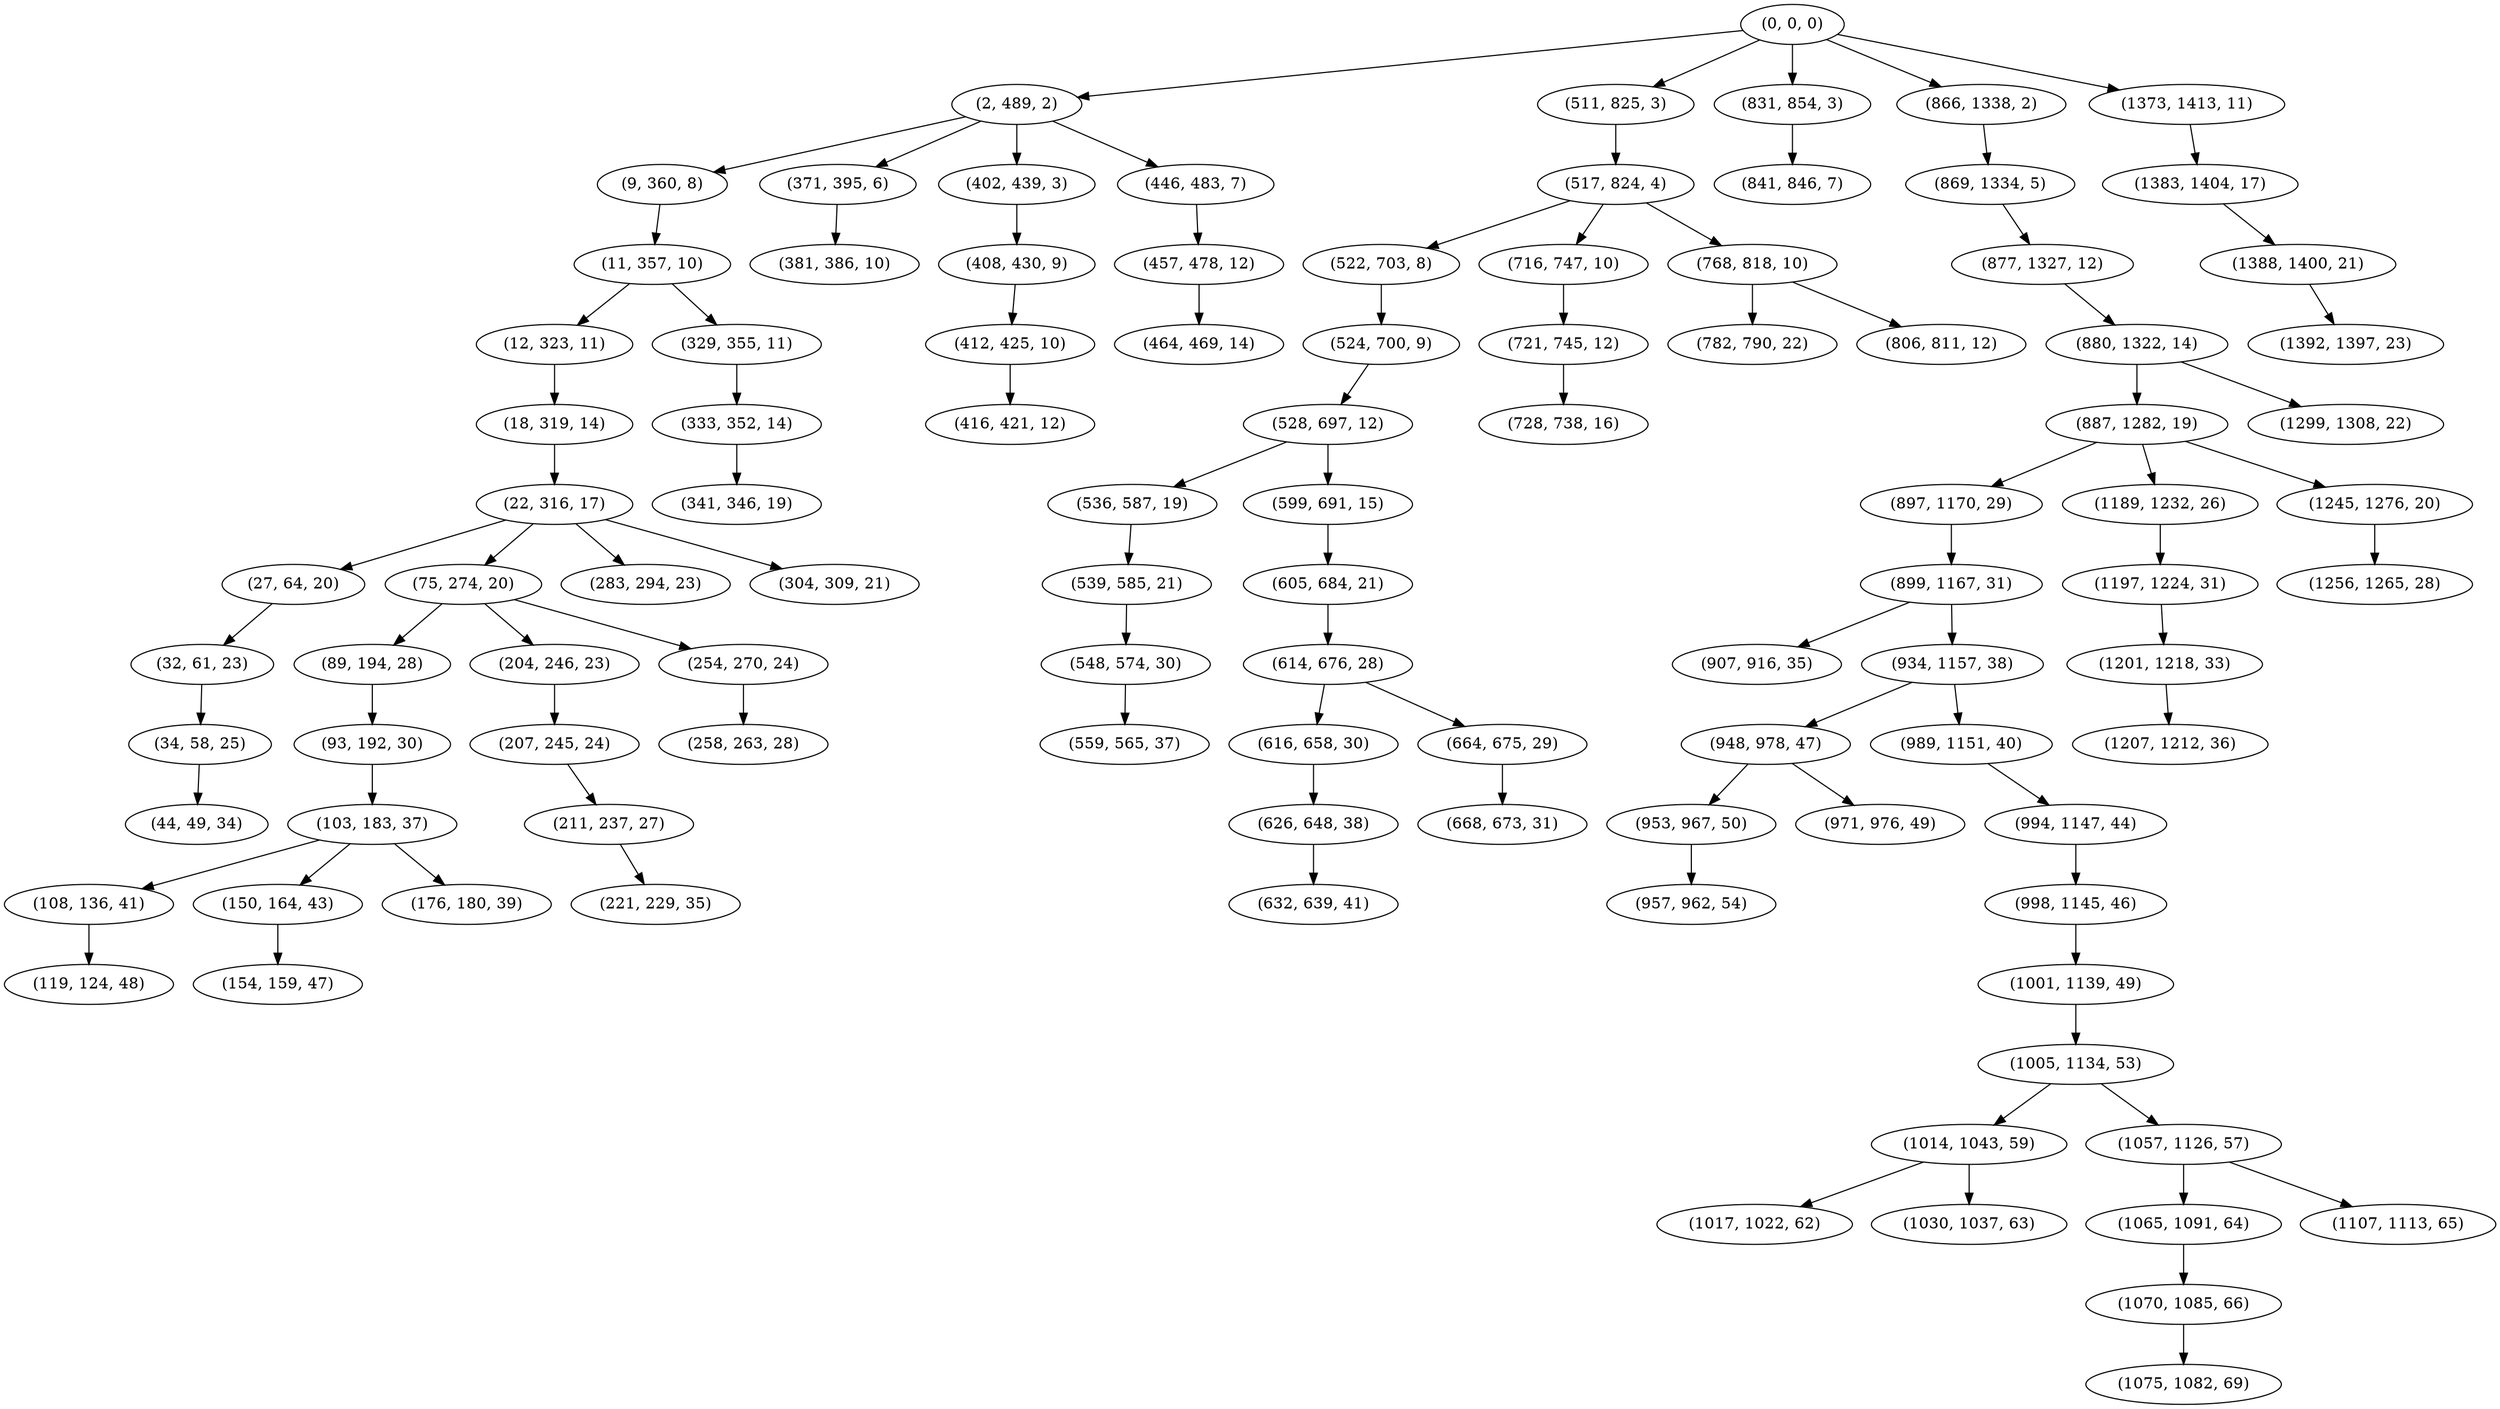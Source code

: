 digraph tree {
    "(0, 0, 0)";
    "(2, 489, 2)";
    "(9, 360, 8)";
    "(11, 357, 10)";
    "(12, 323, 11)";
    "(18, 319, 14)";
    "(22, 316, 17)";
    "(27, 64, 20)";
    "(32, 61, 23)";
    "(34, 58, 25)";
    "(44, 49, 34)";
    "(75, 274, 20)";
    "(89, 194, 28)";
    "(93, 192, 30)";
    "(103, 183, 37)";
    "(108, 136, 41)";
    "(119, 124, 48)";
    "(150, 164, 43)";
    "(154, 159, 47)";
    "(176, 180, 39)";
    "(204, 246, 23)";
    "(207, 245, 24)";
    "(211, 237, 27)";
    "(221, 229, 35)";
    "(254, 270, 24)";
    "(258, 263, 28)";
    "(283, 294, 23)";
    "(304, 309, 21)";
    "(329, 355, 11)";
    "(333, 352, 14)";
    "(341, 346, 19)";
    "(371, 395, 6)";
    "(381, 386, 10)";
    "(402, 439, 3)";
    "(408, 430, 9)";
    "(412, 425, 10)";
    "(416, 421, 12)";
    "(446, 483, 7)";
    "(457, 478, 12)";
    "(464, 469, 14)";
    "(511, 825, 3)";
    "(517, 824, 4)";
    "(522, 703, 8)";
    "(524, 700, 9)";
    "(528, 697, 12)";
    "(536, 587, 19)";
    "(539, 585, 21)";
    "(548, 574, 30)";
    "(559, 565, 37)";
    "(599, 691, 15)";
    "(605, 684, 21)";
    "(614, 676, 28)";
    "(616, 658, 30)";
    "(626, 648, 38)";
    "(632, 639, 41)";
    "(664, 675, 29)";
    "(668, 673, 31)";
    "(716, 747, 10)";
    "(721, 745, 12)";
    "(728, 738, 16)";
    "(768, 818, 10)";
    "(782, 790, 22)";
    "(806, 811, 12)";
    "(831, 854, 3)";
    "(841, 846, 7)";
    "(866, 1338, 2)";
    "(869, 1334, 5)";
    "(877, 1327, 12)";
    "(880, 1322, 14)";
    "(887, 1282, 19)";
    "(897, 1170, 29)";
    "(899, 1167, 31)";
    "(907, 916, 35)";
    "(934, 1157, 38)";
    "(948, 978, 47)";
    "(953, 967, 50)";
    "(957, 962, 54)";
    "(971, 976, 49)";
    "(989, 1151, 40)";
    "(994, 1147, 44)";
    "(998, 1145, 46)";
    "(1001, 1139, 49)";
    "(1005, 1134, 53)";
    "(1014, 1043, 59)";
    "(1017, 1022, 62)";
    "(1030, 1037, 63)";
    "(1057, 1126, 57)";
    "(1065, 1091, 64)";
    "(1070, 1085, 66)";
    "(1075, 1082, 69)";
    "(1107, 1113, 65)";
    "(1189, 1232, 26)";
    "(1197, 1224, 31)";
    "(1201, 1218, 33)";
    "(1207, 1212, 36)";
    "(1245, 1276, 20)";
    "(1256, 1265, 28)";
    "(1299, 1308, 22)";
    "(1373, 1413, 11)";
    "(1383, 1404, 17)";
    "(1388, 1400, 21)";
    "(1392, 1397, 23)";
    "(0, 0, 0)" -> "(2, 489, 2)";
    "(0, 0, 0)" -> "(511, 825, 3)";
    "(0, 0, 0)" -> "(831, 854, 3)";
    "(0, 0, 0)" -> "(866, 1338, 2)";
    "(0, 0, 0)" -> "(1373, 1413, 11)";
    "(2, 489, 2)" -> "(9, 360, 8)";
    "(2, 489, 2)" -> "(371, 395, 6)";
    "(2, 489, 2)" -> "(402, 439, 3)";
    "(2, 489, 2)" -> "(446, 483, 7)";
    "(9, 360, 8)" -> "(11, 357, 10)";
    "(11, 357, 10)" -> "(12, 323, 11)";
    "(11, 357, 10)" -> "(329, 355, 11)";
    "(12, 323, 11)" -> "(18, 319, 14)";
    "(18, 319, 14)" -> "(22, 316, 17)";
    "(22, 316, 17)" -> "(27, 64, 20)";
    "(22, 316, 17)" -> "(75, 274, 20)";
    "(22, 316, 17)" -> "(283, 294, 23)";
    "(22, 316, 17)" -> "(304, 309, 21)";
    "(27, 64, 20)" -> "(32, 61, 23)";
    "(32, 61, 23)" -> "(34, 58, 25)";
    "(34, 58, 25)" -> "(44, 49, 34)";
    "(75, 274, 20)" -> "(89, 194, 28)";
    "(75, 274, 20)" -> "(204, 246, 23)";
    "(75, 274, 20)" -> "(254, 270, 24)";
    "(89, 194, 28)" -> "(93, 192, 30)";
    "(93, 192, 30)" -> "(103, 183, 37)";
    "(103, 183, 37)" -> "(108, 136, 41)";
    "(103, 183, 37)" -> "(150, 164, 43)";
    "(103, 183, 37)" -> "(176, 180, 39)";
    "(108, 136, 41)" -> "(119, 124, 48)";
    "(150, 164, 43)" -> "(154, 159, 47)";
    "(204, 246, 23)" -> "(207, 245, 24)";
    "(207, 245, 24)" -> "(211, 237, 27)";
    "(211, 237, 27)" -> "(221, 229, 35)";
    "(254, 270, 24)" -> "(258, 263, 28)";
    "(329, 355, 11)" -> "(333, 352, 14)";
    "(333, 352, 14)" -> "(341, 346, 19)";
    "(371, 395, 6)" -> "(381, 386, 10)";
    "(402, 439, 3)" -> "(408, 430, 9)";
    "(408, 430, 9)" -> "(412, 425, 10)";
    "(412, 425, 10)" -> "(416, 421, 12)";
    "(446, 483, 7)" -> "(457, 478, 12)";
    "(457, 478, 12)" -> "(464, 469, 14)";
    "(511, 825, 3)" -> "(517, 824, 4)";
    "(517, 824, 4)" -> "(522, 703, 8)";
    "(517, 824, 4)" -> "(716, 747, 10)";
    "(517, 824, 4)" -> "(768, 818, 10)";
    "(522, 703, 8)" -> "(524, 700, 9)";
    "(524, 700, 9)" -> "(528, 697, 12)";
    "(528, 697, 12)" -> "(536, 587, 19)";
    "(528, 697, 12)" -> "(599, 691, 15)";
    "(536, 587, 19)" -> "(539, 585, 21)";
    "(539, 585, 21)" -> "(548, 574, 30)";
    "(548, 574, 30)" -> "(559, 565, 37)";
    "(599, 691, 15)" -> "(605, 684, 21)";
    "(605, 684, 21)" -> "(614, 676, 28)";
    "(614, 676, 28)" -> "(616, 658, 30)";
    "(614, 676, 28)" -> "(664, 675, 29)";
    "(616, 658, 30)" -> "(626, 648, 38)";
    "(626, 648, 38)" -> "(632, 639, 41)";
    "(664, 675, 29)" -> "(668, 673, 31)";
    "(716, 747, 10)" -> "(721, 745, 12)";
    "(721, 745, 12)" -> "(728, 738, 16)";
    "(768, 818, 10)" -> "(782, 790, 22)";
    "(768, 818, 10)" -> "(806, 811, 12)";
    "(831, 854, 3)" -> "(841, 846, 7)";
    "(866, 1338, 2)" -> "(869, 1334, 5)";
    "(869, 1334, 5)" -> "(877, 1327, 12)";
    "(877, 1327, 12)" -> "(880, 1322, 14)";
    "(880, 1322, 14)" -> "(887, 1282, 19)";
    "(880, 1322, 14)" -> "(1299, 1308, 22)";
    "(887, 1282, 19)" -> "(897, 1170, 29)";
    "(887, 1282, 19)" -> "(1189, 1232, 26)";
    "(887, 1282, 19)" -> "(1245, 1276, 20)";
    "(897, 1170, 29)" -> "(899, 1167, 31)";
    "(899, 1167, 31)" -> "(907, 916, 35)";
    "(899, 1167, 31)" -> "(934, 1157, 38)";
    "(934, 1157, 38)" -> "(948, 978, 47)";
    "(934, 1157, 38)" -> "(989, 1151, 40)";
    "(948, 978, 47)" -> "(953, 967, 50)";
    "(948, 978, 47)" -> "(971, 976, 49)";
    "(953, 967, 50)" -> "(957, 962, 54)";
    "(989, 1151, 40)" -> "(994, 1147, 44)";
    "(994, 1147, 44)" -> "(998, 1145, 46)";
    "(998, 1145, 46)" -> "(1001, 1139, 49)";
    "(1001, 1139, 49)" -> "(1005, 1134, 53)";
    "(1005, 1134, 53)" -> "(1014, 1043, 59)";
    "(1005, 1134, 53)" -> "(1057, 1126, 57)";
    "(1014, 1043, 59)" -> "(1017, 1022, 62)";
    "(1014, 1043, 59)" -> "(1030, 1037, 63)";
    "(1057, 1126, 57)" -> "(1065, 1091, 64)";
    "(1057, 1126, 57)" -> "(1107, 1113, 65)";
    "(1065, 1091, 64)" -> "(1070, 1085, 66)";
    "(1070, 1085, 66)" -> "(1075, 1082, 69)";
    "(1189, 1232, 26)" -> "(1197, 1224, 31)";
    "(1197, 1224, 31)" -> "(1201, 1218, 33)";
    "(1201, 1218, 33)" -> "(1207, 1212, 36)";
    "(1245, 1276, 20)" -> "(1256, 1265, 28)";
    "(1373, 1413, 11)" -> "(1383, 1404, 17)";
    "(1383, 1404, 17)" -> "(1388, 1400, 21)";
    "(1388, 1400, 21)" -> "(1392, 1397, 23)";
}
